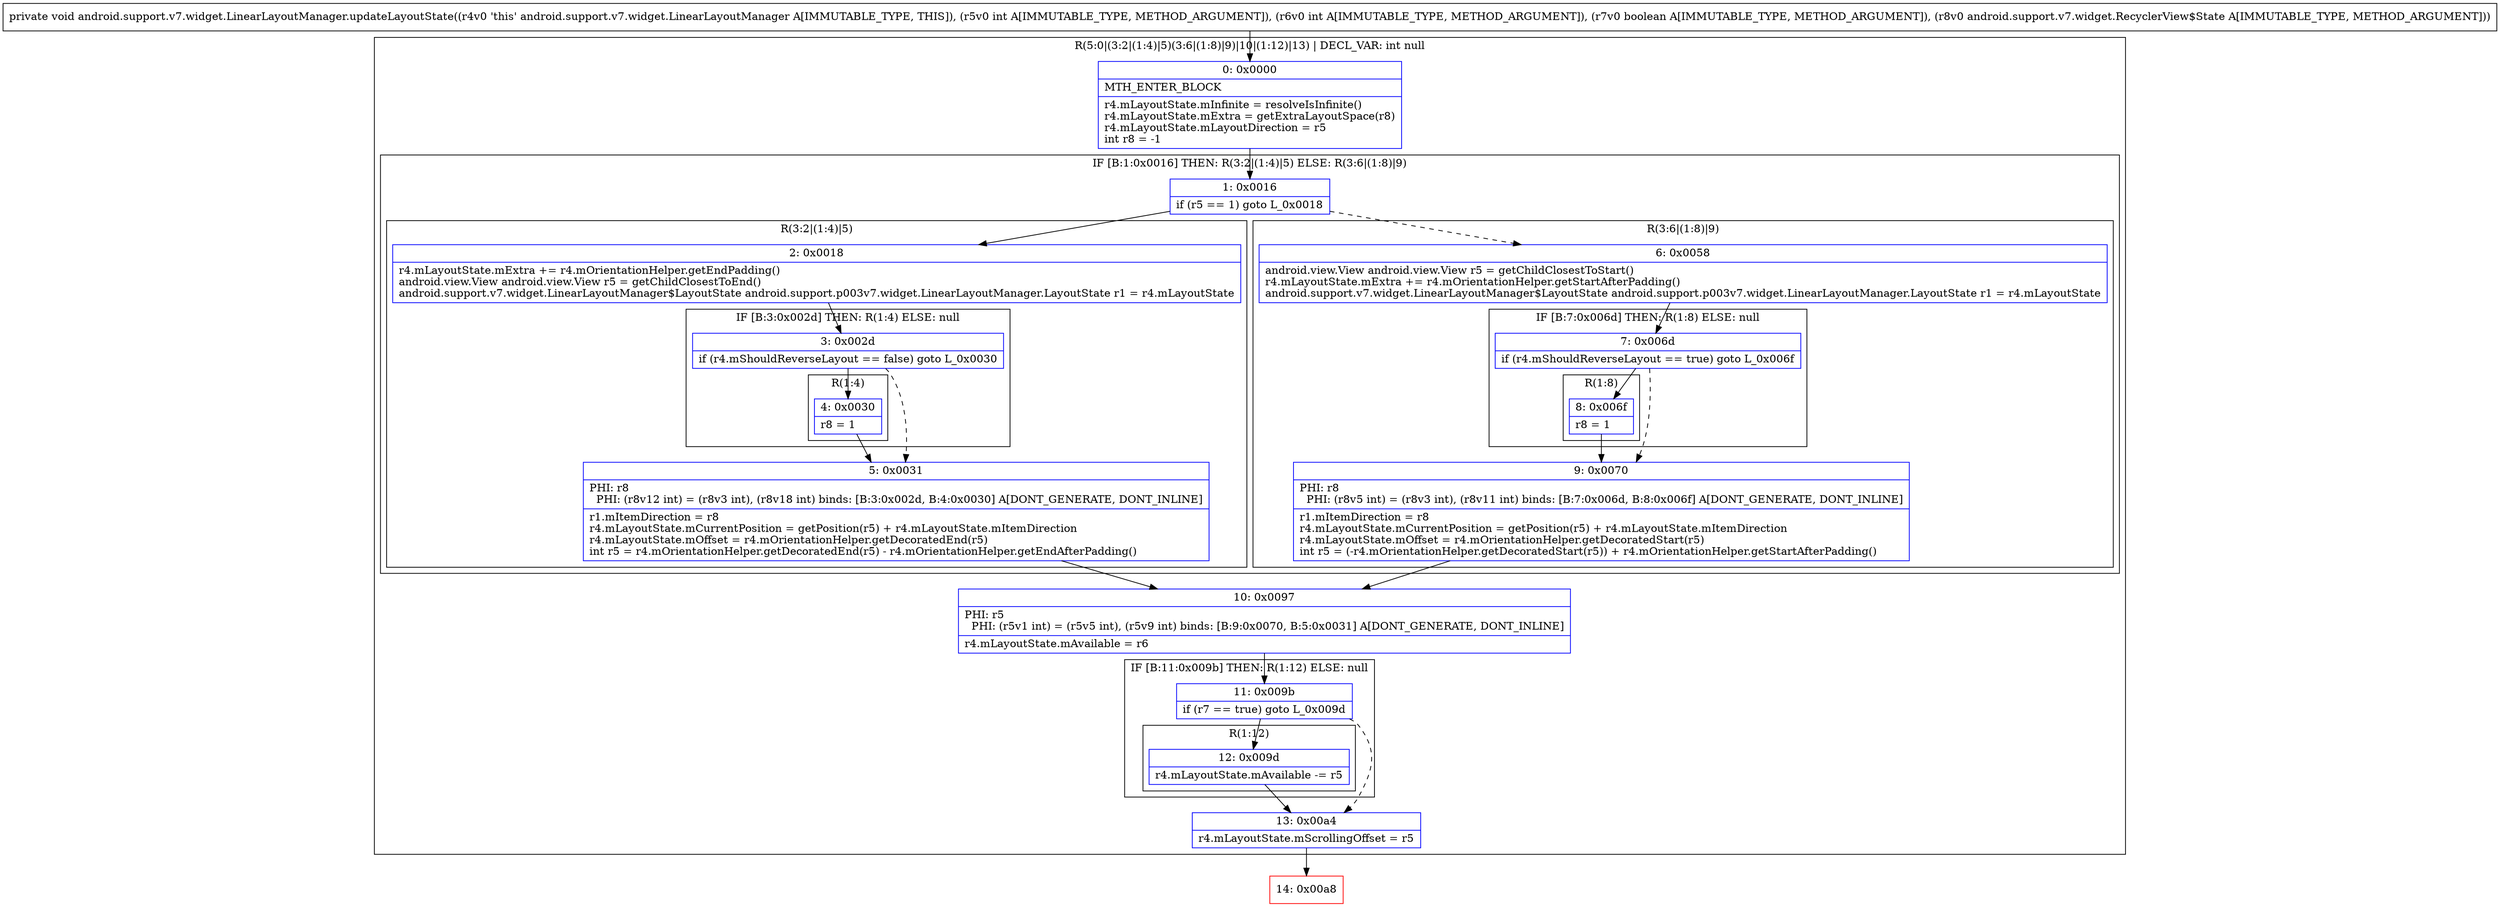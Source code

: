digraph "CFG forandroid.support.v7.widget.LinearLayoutManager.updateLayoutState(IIZLandroid\/support\/v7\/widget\/RecyclerView$State;)V" {
subgraph cluster_Region_415032001 {
label = "R(5:0|(3:2|(1:4)|5)(3:6|(1:8)|9)|10|(1:12)|13) | DECL_VAR: int null\l";
node [shape=record,color=blue];
Node_0 [shape=record,label="{0\:\ 0x0000|MTH_ENTER_BLOCK\l|r4.mLayoutState.mInfinite = resolveIsInfinite()\lr4.mLayoutState.mExtra = getExtraLayoutSpace(r8)\lr4.mLayoutState.mLayoutDirection = r5\lint r8 = \-1\l}"];
subgraph cluster_IfRegion_346543017 {
label = "IF [B:1:0x0016] THEN: R(3:2|(1:4)|5) ELSE: R(3:6|(1:8)|9)";
node [shape=record,color=blue];
Node_1 [shape=record,label="{1\:\ 0x0016|if (r5 == 1) goto L_0x0018\l}"];
subgraph cluster_Region_1685553685 {
label = "R(3:2|(1:4)|5)";
node [shape=record,color=blue];
Node_2 [shape=record,label="{2\:\ 0x0018|r4.mLayoutState.mExtra += r4.mOrientationHelper.getEndPadding()\landroid.view.View android.view.View r5 = getChildClosestToEnd()\landroid.support.v7.widget.LinearLayoutManager$LayoutState android.support.p003v7.widget.LinearLayoutManager.LayoutState r1 = r4.mLayoutState\l}"];
subgraph cluster_IfRegion_471111091 {
label = "IF [B:3:0x002d] THEN: R(1:4) ELSE: null";
node [shape=record,color=blue];
Node_3 [shape=record,label="{3\:\ 0x002d|if (r4.mShouldReverseLayout == false) goto L_0x0030\l}"];
subgraph cluster_Region_1028062722 {
label = "R(1:4)";
node [shape=record,color=blue];
Node_4 [shape=record,label="{4\:\ 0x0030|r8 = 1\l}"];
}
}
Node_5 [shape=record,label="{5\:\ 0x0031|PHI: r8 \l  PHI: (r8v12 int) = (r8v3 int), (r8v18 int) binds: [B:3:0x002d, B:4:0x0030] A[DONT_GENERATE, DONT_INLINE]\l|r1.mItemDirection = r8\lr4.mLayoutState.mCurrentPosition = getPosition(r5) + r4.mLayoutState.mItemDirection\lr4.mLayoutState.mOffset = r4.mOrientationHelper.getDecoratedEnd(r5)\lint r5 = r4.mOrientationHelper.getDecoratedEnd(r5) \- r4.mOrientationHelper.getEndAfterPadding()\l}"];
}
subgraph cluster_Region_455266650 {
label = "R(3:6|(1:8)|9)";
node [shape=record,color=blue];
Node_6 [shape=record,label="{6\:\ 0x0058|android.view.View android.view.View r5 = getChildClosestToStart()\lr4.mLayoutState.mExtra += r4.mOrientationHelper.getStartAfterPadding()\landroid.support.v7.widget.LinearLayoutManager$LayoutState android.support.p003v7.widget.LinearLayoutManager.LayoutState r1 = r4.mLayoutState\l}"];
subgraph cluster_IfRegion_1048371129 {
label = "IF [B:7:0x006d] THEN: R(1:8) ELSE: null";
node [shape=record,color=blue];
Node_7 [shape=record,label="{7\:\ 0x006d|if (r4.mShouldReverseLayout == true) goto L_0x006f\l}"];
subgraph cluster_Region_355522306 {
label = "R(1:8)";
node [shape=record,color=blue];
Node_8 [shape=record,label="{8\:\ 0x006f|r8 = 1\l}"];
}
}
Node_9 [shape=record,label="{9\:\ 0x0070|PHI: r8 \l  PHI: (r8v5 int) = (r8v3 int), (r8v11 int) binds: [B:7:0x006d, B:8:0x006f] A[DONT_GENERATE, DONT_INLINE]\l|r1.mItemDirection = r8\lr4.mLayoutState.mCurrentPosition = getPosition(r5) + r4.mLayoutState.mItemDirection\lr4.mLayoutState.mOffset = r4.mOrientationHelper.getDecoratedStart(r5)\lint r5 = (\-r4.mOrientationHelper.getDecoratedStart(r5)) + r4.mOrientationHelper.getStartAfterPadding()\l}"];
}
}
Node_10 [shape=record,label="{10\:\ 0x0097|PHI: r5 \l  PHI: (r5v1 int) = (r5v5 int), (r5v9 int) binds: [B:9:0x0070, B:5:0x0031] A[DONT_GENERATE, DONT_INLINE]\l|r4.mLayoutState.mAvailable = r6\l}"];
subgraph cluster_IfRegion_2090232819 {
label = "IF [B:11:0x009b] THEN: R(1:12) ELSE: null";
node [shape=record,color=blue];
Node_11 [shape=record,label="{11\:\ 0x009b|if (r7 == true) goto L_0x009d\l}"];
subgraph cluster_Region_1443284307 {
label = "R(1:12)";
node [shape=record,color=blue];
Node_12 [shape=record,label="{12\:\ 0x009d|r4.mLayoutState.mAvailable \-= r5\l}"];
}
}
Node_13 [shape=record,label="{13\:\ 0x00a4|r4.mLayoutState.mScrollingOffset = r5\l}"];
}
Node_14 [shape=record,color=red,label="{14\:\ 0x00a8}"];
MethodNode[shape=record,label="{private void android.support.v7.widget.LinearLayoutManager.updateLayoutState((r4v0 'this' android.support.v7.widget.LinearLayoutManager A[IMMUTABLE_TYPE, THIS]), (r5v0 int A[IMMUTABLE_TYPE, METHOD_ARGUMENT]), (r6v0 int A[IMMUTABLE_TYPE, METHOD_ARGUMENT]), (r7v0 boolean A[IMMUTABLE_TYPE, METHOD_ARGUMENT]), (r8v0 android.support.v7.widget.RecyclerView$State A[IMMUTABLE_TYPE, METHOD_ARGUMENT])) }"];
MethodNode -> Node_0;
Node_0 -> Node_1;
Node_1 -> Node_2;
Node_1 -> Node_6[style=dashed];
Node_2 -> Node_3;
Node_3 -> Node_4;
Node_3 -> Node_5[style=dashed];
Node_4 -> Node_5;
Node_5 -> Node_10;
Node_6 -> Node_7;
Node_7 -> Node_8;
Node_7 -> Node_9[style=dashed];
Node_8 -> Node_9;
Node_9 -> Node_10;
Node_10 -> Node_11;
Node_11 -> Node_12;
Node_11 -> Node_13[style=dashed];
Node_12 -> Node_13;
Node_13 -> Node_14;
}

